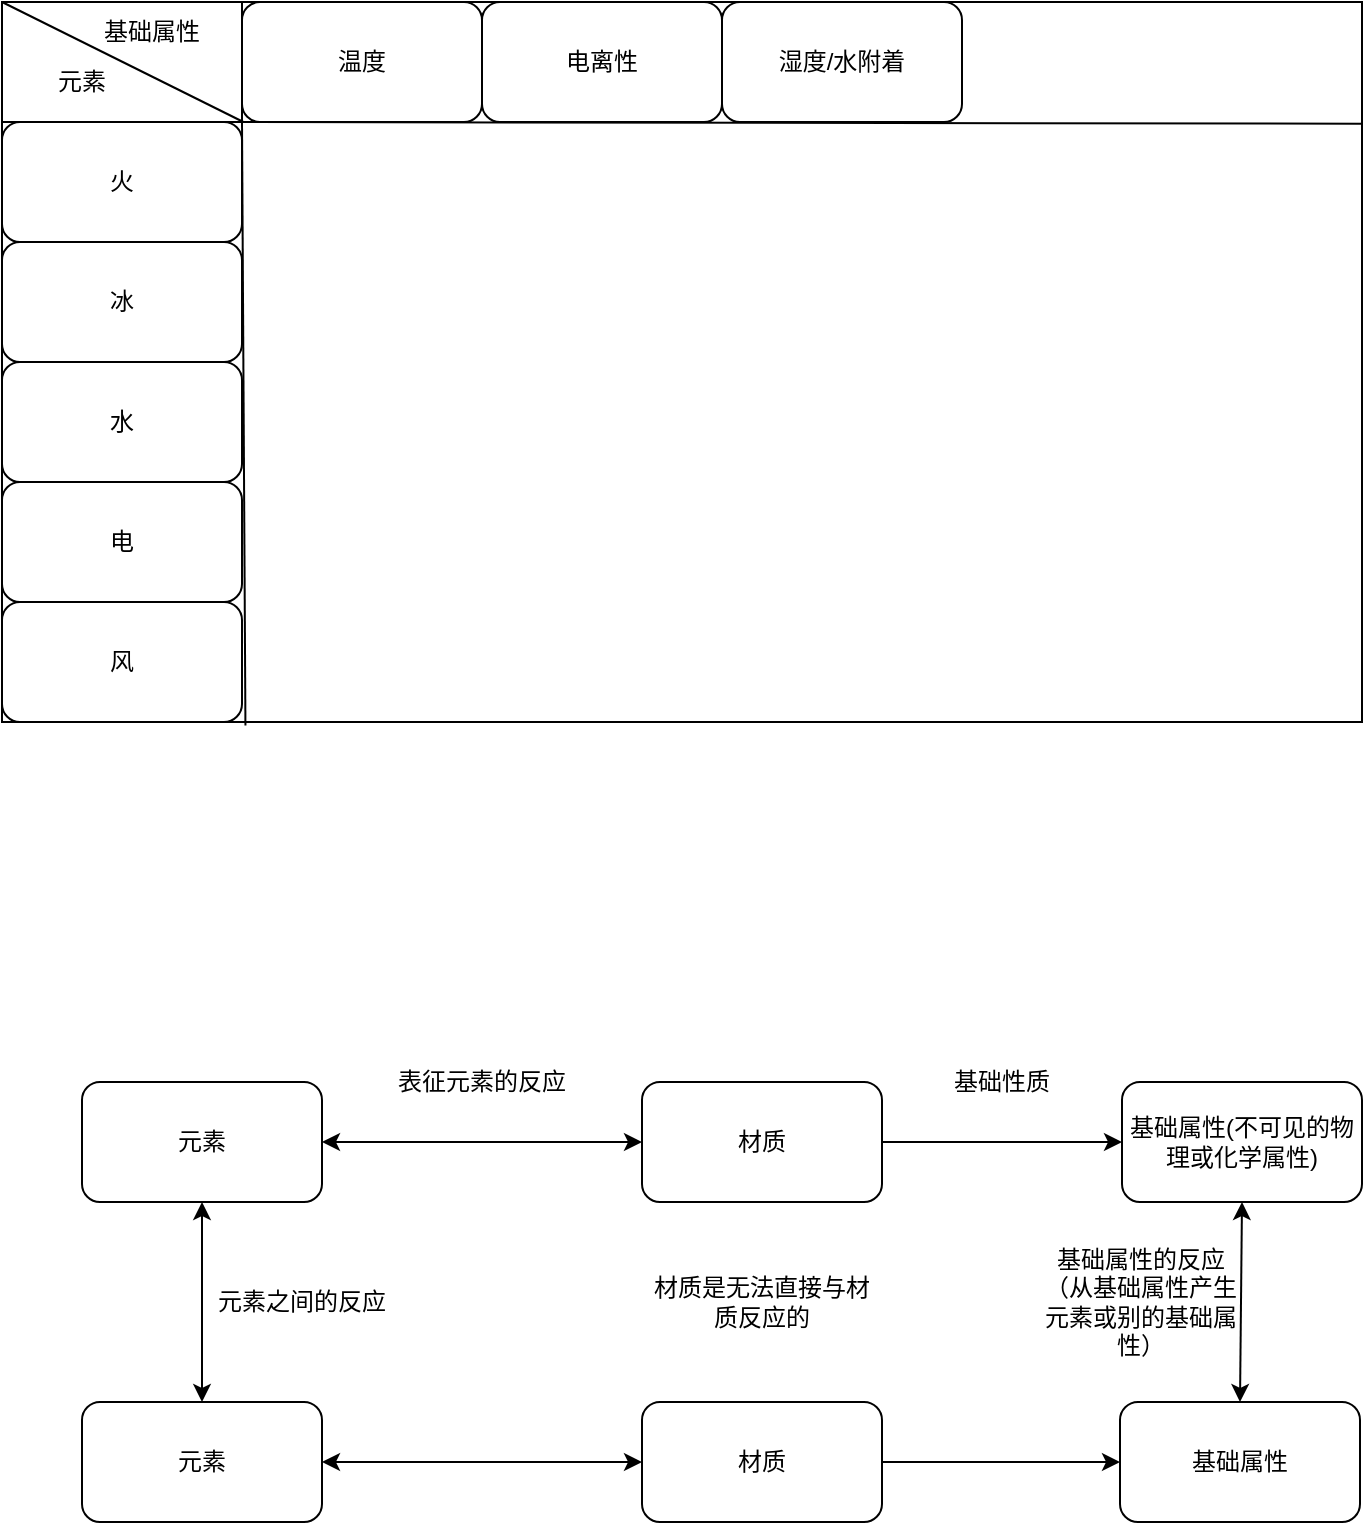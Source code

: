 <mxfile version="12.2.4" pages="1"><diagram id="uvSRyJ5lLm6vHBbGyeGA" name="Page-1"><mxGraphModel dx="700" dy="591" grid="1" gridSize="10" guides="1" tooltips="1" connect="1" arrows="1" fold="1" page="1" pageScale="1" pageWidth="850" pageHeight="1100" math="0" shadow="0"><root><mxCell id="0"/><mxCell id="1" parent="0"/><mxCell id="3" value="" style="rounded=0;whiteSpace=wrap;html=1;" parent="1" vertex="1"><mxGeometry y="20" width="680" height="360" as="geometry"/></mxCell><mxCell id="9" value="火" style="rounded=1;whiteSpace=wrap;html=1;" parent="1" vertex="1"><mxGeometry y="80" width="120" height="60" as="geometry"/></mxCell><mxCell id="11" value="" style="rounded=0;whiteSpace=wrap;html=1;" parent="1" vertex="1"><mxGeometry y="20" width="120" height="60" as="geometry"/></mxCell><mxCell id="12" value="" style="endArrow=none;html=1;entryX=1.006;entryY=1;entryDx=0;entryDy=0;entryPerimeter=0;" parent="1" target="11" edge="1"><mxGeometry width="50" height="50" relative="1" as="geometry"><mxPoint y="20" as="sourcePoint"/><mxPoint x="90" y="20" as="targetPoint"/></mxGeometry></mxCell><mxCell id="13" value="元素" style="text;html=1;strokeColor=none;fillColor=none;align=center;verticalAlign=middle;whiteSpace=wrap;rounded=0;" parent="1" vertex="1"><mxGeometry y="40" width="80" height="40" as="geometry"/></mxCell><mxCell id="14" value="基础属性" style="text;html=1;strokeColor=none;fillColor=none;align=center;verticalAlign=middle;whiteSpace=wrap;rounded=0;" parent="1" vertex="1"><mxGeometry x="30" y="20" width="90" height="30" as="geometry"/></mxCell><mxCell id="15" value="冰" style="rounded=1;whiteSpace=wrap;html=1;" parent="1" vertex="1"><mxGeometry y="140" width="120" height="60" as="geometry"/></mxCell><mxCell id="16" value="水" style="rounded=1;whiteSpace=wrap;html=1;" parent="1" vertex="1"><mxGeometry y="200" width="120" height="60" as="geometry"/></mxCell><mxCell id="17" value="电" style="rounded=1;whiteSpace=wrap;html=1;" parent="1" vertex="1"><mxGeometry y="260" width="120" height="60" as="geometry"/></mxCell><mxCell id="18" value="风" style="rounded=1;whiteSpace=wrap;html=1;" parent="1" vertex="1"><mxGeometry y="320" width="120" height="60" as="geometry"/></mxCell><mxCell id="19" value="" style="endArrow=none;html=1;entryX=0.179;entryY=1.005;entryDx=0;entryDy=0;entryPerimeter=0;" parent="1" target="3" edge="1"><mxGeometry width="50" height="50" relative="1" as="geometry"><mxPoint x="120" y="80" as="sourcePoint"/><mxPoint x="122" y="474" as="targetPoint"/></mxGeometry></mxCell><mxCell id="20" value="" style="endArrow=none;html=1;entryX=1;entryY=0.169;entryDx=0;entryDy=0;entryPerimeter=0;" parent="1" target="3" edge="1"><mxGeometry width="50" height="50" relative="1" as="geometry"><mxPoint x="120" y="80" as="sourcePoint"/><mxPoint x="360" y="540" as="targetPoint"/></mxGeometry></mxCell><mxCell id="22" value="温度" style="rounded=1;whiteSpace=wrap;html=1;" parent="1" vertex="1"><mxGeometry x="120" y="20" width="120" height="60" as="geometry"/></mxCell><mxCell id="23" value="电离性" style="rounded=1;whiteSpace=wrap;html=1;" parent="1" vertex="1"><mxGeometry x="240" y="20" width="120" height="60" as="geometry"/></mxCell><mxCell id="24" value="湿度/水附着" style="rounded=1;whiteSpace=wrap;html=1;" parent="1" vertex="1"><mxGeometry x="360" y="20" width="120" height="60" as="geometry"/></mxCell><mxCell id="25" value="元素" style="rounded=1;whiteSpace=wrap;html=1;" parent="1" vertex="1"><mxGeometry x="40" y="560" width="120" height="60" as="geometry"/></mxCell><mxCell id="26" value="材质" style="rounded=1;whiteSpace=wrap;html=1;" parent="1" vertex="1"><mxGeometry x="320" y="560" width="120" height="60" as="geometry"/></mxCell><mxCell id="27" value="元素" style="rounded=1;whiteSpace=wrap;html=1;" parent="1" vertex="1"><mxGeometry x="40" y="720" width="120" height="60" as="geometry"/></mxCell><mxCell id="28" value="材质" style="rounded=1;whiteSpace=wrap;html=1;" parent="1" vertex="1"><mxGeometry x="320" y="720" width="120" height="60" as="geometry"/></mxCell><mxCell id="29" value="" style="endArrow=classic;startArrow=classic;html=1;entryX=0.5;entryY=1;entryDx=0;entryDy=0;exitX=0.5;exitY=0;exitDx=0;exitDy=0;" parent="1" source="27" target="25" edge="1"><mxGeometry width="50" height="50" relative="1" as="geometry"><mxPoint x="10" y="850" as="sourcePoint"/><mxPoint x="60" y="800" as="targetPoint"/></mxGeometry></mxCell><mxCell id="30" value="" style="endArrow=classic;startArrow=classic;html=1;entryX=0;entryY=0.5;entryDx=0;entryDy=0;exitX=1;exitY=0.5;exitDx=0;exitDy=0;" parent="1" source="25" target="26" edge="1"><mxGeometry width="50" height="50" relative="1" as="geometry"><mxPoint x="10" y="850" as="sourcePoint"/><mxPoint x="60" y="800" as="targetPoint"/></mxGeometry></mxCell><mxCell id="31" value="" style="endArrow=classic;startArrow=classic;html=1;entryX=0;entryY=0.5;entryDx=0;entryDy=0;exitX=1;exitY=0.5;exitDx=0;exitDy=0;" parent="1" source="27" target="28" edge="1"><mxGeometry width="50" height="50" relative="1" as="geometry"><mxPoint x="10" y="850" as="sourcePoint"/><mxPoint x="60" y="800" as="targetPoint"/></mxGeometry></mxCell><mxCell id="32" value="表征元素的反应" style="text;html=1;strokeColor=none;fillColor=none;align=center;verticalAlign=middle;whiteSpace=wrap;rounded=0;" parent="1" vertex="1"><mxGeometry x="180" y="530" width="120" height="60" as="geometry"/></mxCell><mxCell id="33" value="元素之间的反应" style="text;html=1;strokeColor=none;fillColor=none;align=center;verticalAlign=middle;whiteSpace=wrap;rounded=0;" parent="1" vertex="1"><mxGeometry x="100" y="640" width="100" height="60" as="geometry"/></mxCell><mxCell id="34" value="基础属性(不可见的物理或化学属性)" style="rounded=1;whiteSpace=wrap;html=1;" parent="1" vertex="1"><mxGeometry x="560" y="560" width="120" height="60" as="geometry"/></mxCell><mxCell id="35" value="基础属性" style="rounded=1;whiteSpace=wrap;html=1;" parent="1" vertex="1"><mxGeometry x="559" y="720" width="120" height="60" as="geometry"/></mxCell><mxCell id="38" value="" style="endArrow=classic;html=1;entryX=0;entryY=0.5;entryDx=0;entryDy=0;exitX=1;exitY=0.5;exitDx=0;exitDy=0;" parent="1" source="26" target="34" edge="1"><mxGeometry width="50" height="50" relative="1" as="geometry"><mxPoint x="290" y="850" as="sourcePoint"/><mxPoint x="340" y="800" as="targetPoint"/></mxGeometry></mxCell><mxCell id="39" value="" style="endArrow=classic;html=1;entryX=0;entryY=0.5;entryDx=0;entryDy=0;exitX=1;exitY=0.5;exitDx=0;exitDy=0;" parent="1" source="28" target="35" edge="1"><mxGeometry width="50" height="50" relative="1" as="geometry"><mxPoint x="290" y="850" as="sourcePoint"/><mxPoint x="340" y="800" as="targetPoint"/></mxGeometry></mxCell><mxCell id="40" value="基础性质" style="text;html=1;strokeColor=none;fillColor=none;align=center;verticalAlign=middle;whiteSpace=wrap;rounded=0;" parent="1" vertex="1"><mxGeometry x="460" y="530" width="80" height="60" as="geometry"/></mxCell><mxCell id="42" value="" style="endArrow=classic;startArrow=classic;html=1;entryX=0.5;entryY=1;entryDx=0;entryDy=0;exitX=0.5;exitY=0;exitDx=0;exitDy=0;" parent="1" source="35" target="34" edge="1"><mxGeometry width="50" height="50" relative="1" as="geometry"><mxPoint x="50" y="850" as="sourcePoint"/><mxPoint x="100" y="800" as="targetPoint"/></mxGeometry></mxCell><mxCell id="43" value="基础属性的反应（从基础属性产生元素或别的基础属性）" style="text;html=1;strokeColor=none;fillColor=none;align=center;verticalAlign=middle;whiteSpace=wrap;rounded=0;" parent="1" vertex="1"><mxGeometry x="520" y="640" width="99" height="60" as="geometry"/></mxCell><mxCell id="44" value="材质是无法直接与材质反应的" style="text;html=1;strokeColor=none;fillColor=none;align=center;verticalAlign=middle;whiteSpace=wrap;rounded=0;" parent="1" vertex="1"><mxGeometry x="320" y="640" width="120" height="60" as="geometry"/></mxCell></root></mxGraphModel></diagram></mxfile>